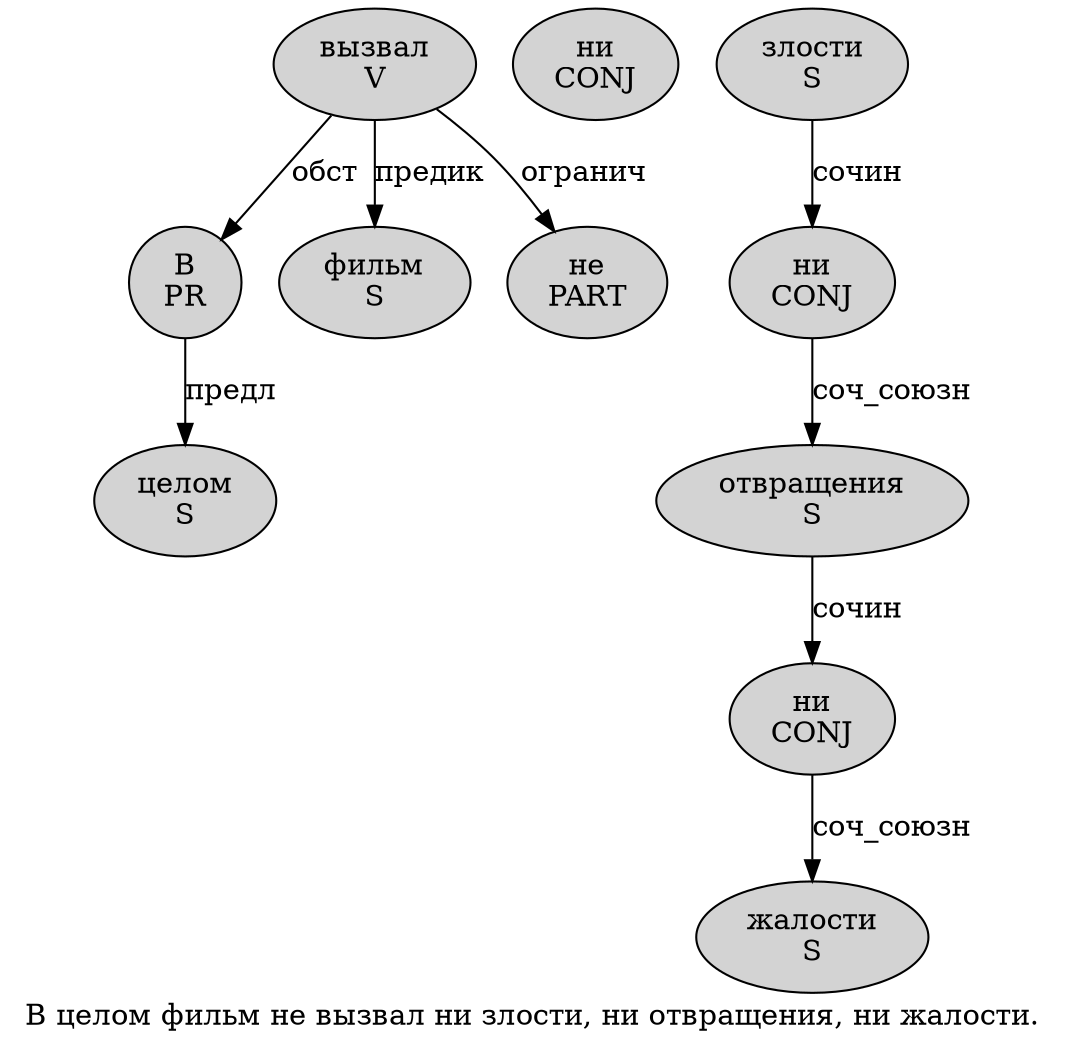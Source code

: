 digraph SENTENCE_3959 {
	graph [label="В целом фильм не вызвал ни злости, ни отвращения, ни жалости."]
	node [style=filled]
		0 [label="В
PR" color="" fillcolor=lightgray penwidth=1 shape=ellipse]
		1 [label="целом
S" color="" fillcolor=lightgray penwidth=1 shape=ellipse]
		2 [label="фильм
S" color="" fillcolor=lightgray penwidth=1 shape=ellipse]
		3 [label="не
PART" color="" fillcolor=lightgray penwidth=1 shape=ellipse]
		4 [label="вызвал
V" color="" fillcolor=lightgray penwidth=1 shape=ellipse]
		5 [label="ни
CONJ" color="" fillcolor=lightgray penwidth=1 shape=ellipse]
		6 [label="злости
S" color="" fillcolor=lightgray penwidth=1 shape=ellipse]
		8 [label="ни
CONJ" color="" fillcolor=lightgray penwidth=1 shape=ellipse]
		9 [label="отвращения
S" color="" fillcolor=lightgray penwidth=1 shape=ellipse]
		11 [label="ни
CONJ" color="" fillcolor=lightgray penwidth=1 shape=ellipse]
		12 [label="жалости
S" color="" fillcolor=lightgray penwidth=1 shape=ellipse]
			0 -> 1 [label="предл"]
			4 -> 0 [label="обст"]
			4 -> 2 [label="предик"]
			4 -> 3 [label="огранич"]
			6 -> 8 [label="сочин"]
			9 -> 11 [label="сочин"]
			8 -> 9 [label="соч_союзн"]
			11 -> 12 [label="соч_союзн"]
}
